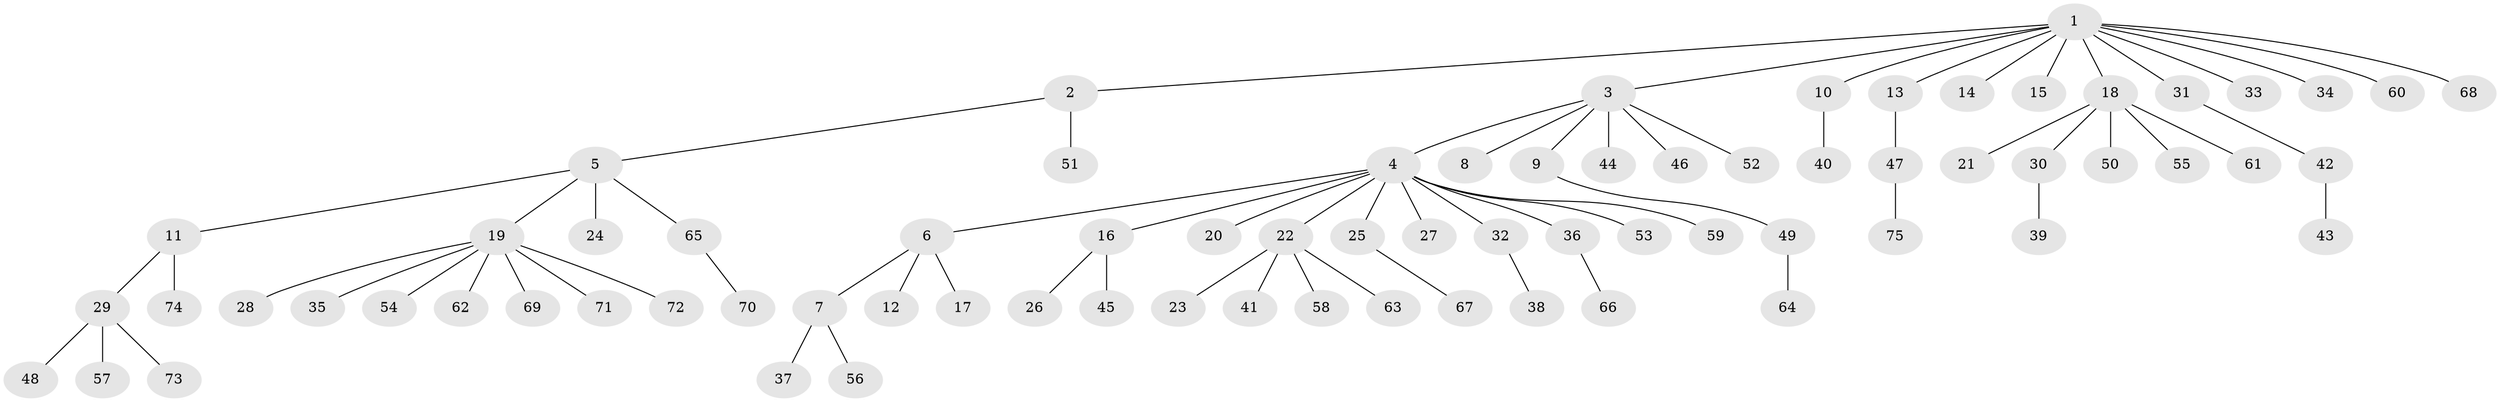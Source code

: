 // Generated by graph-tools (version 1.1) at 2025/01/03/09/25 03:01:43]
// undirected, 75 vertices, 74 edges
graph export_dot {
graph [start="1"]
  node [color=gray90,style=filled];
  1;
  2;
  3;
  4;
  5;
  6;
  7;
  8;
  9;
  10;
  11;
  12;
  13;
  14;
  15;
  16;
  17;
  18;
  19;
  20;
  21;
  22;
  23;
  24;
  25;
  26;
  27;
  28;
  29;
  30;
  31;
  32;
  33;
  34;
  35;
  36;
  37;
  38;
  39;
  40;
  41;
  42;
  43;
  44;
  45;
  46;
  47;
  48;
  49;
  50;
  51;
  52;
  53;
  54;
  55;
  56;
  57;
  58;
  59;
  60;
  61;
  62;
  63;
  64;
  65;
  66;
  67;
  68;
  69;
  70;
  71;
  72;
  73;
  74;
  75;
  1 -- 2;
  1 -- 3;
  1 -- 10;
  1 -- 13;
  1 -- 14;
  1 -- 15;
  1 -- 18;
  1 -- 31;
  1 -- 33;
  1 -- 34;
  1 -- 60;
  1 -- 68;
  2 -- 5;
  2 -- 51;
  3 -- 4;
  3 -- 8;
  3 -- 9;
  3 -- 44;
  3 -- 46;
  3 -- 52;
  4 -- 6;
  4 -- 16;
  4 -- 20;
  4 -- 22;
  4 -- 25;
  4 -- 27;
  4 -- 32;
  4 -- 36;
  4 -- 53;
  4 -- 59;
  5 -- 11;
  5 -- 19;
  5 -- 24;
  5 -- 65;
  6 -- 7;
  6 -- 12;
  6 -- 17;
  7 -- 37;
  7 -- 56;
  9 -- 49;
  10 -- 40;
  11 -- 29;
  11 -- 74;
  13 -- 47;
  16 -- 26;
  16 -- 45;
  18 -- 21;
  18 -- 30;
  18 -- 50;
  18 -- 55;
  18 -- 61;
  19 -- 28;
  19 -- 35;
  19 -- 54;
  19 -- 62;
  19 -- 69;
  19 -- 71;
  19 -- 72;
  22 -- 23;
  22 -- 41;
  22 -- 58;
  22 -- 63;
  25 -- 67;
  29 -- 48;
  29 -- 57;
  29 -- 73;
  30 -- 39;
  31 -- 42;
  32 -- 38;
  36 -- 66;
  42 -- 43;
  47 -- 75;
  49 -- 64;
  65 -- 70;
}
